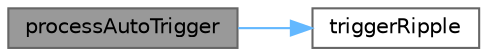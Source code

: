 digraph "processAutoTrigger"
{
 // INTERACTIVE_SVG=YES
 // LATEX_PDF_SIZE
  bgcolor="transparent";
  edge [fontname=Helvetica,fontsize=10,labelfontname=Helvetica,labelfontsize=10];
  node [fontname=Helvetica,fontsize=10,shape=box,height=0.2,width=0.4];
  rankdir="LR";
  Node1 [id="Node000001",label="processAutoTrigger",height=0.2,width=0.4,color="gray40", fillcolor="grey60", style="filled", fontcolor="black",tooltip=" "];
  Node1 -> Node2 [id="edge1_Node000001_Node000002",color="steelblue1",style="solid",tooltip=" "];
  Node2 [id="Node000002",label="triggerRipple",height=0.2,width=0.4,color="grey40", fillcolor="white", style="filled",URL="$dd/d10/_fx_wave2d_8ino_ad5a517cd7a477ee7bc57296f99607653.html#ad5a517cd7a477ee7bc57296f99607653",tooltip=" "];
}
